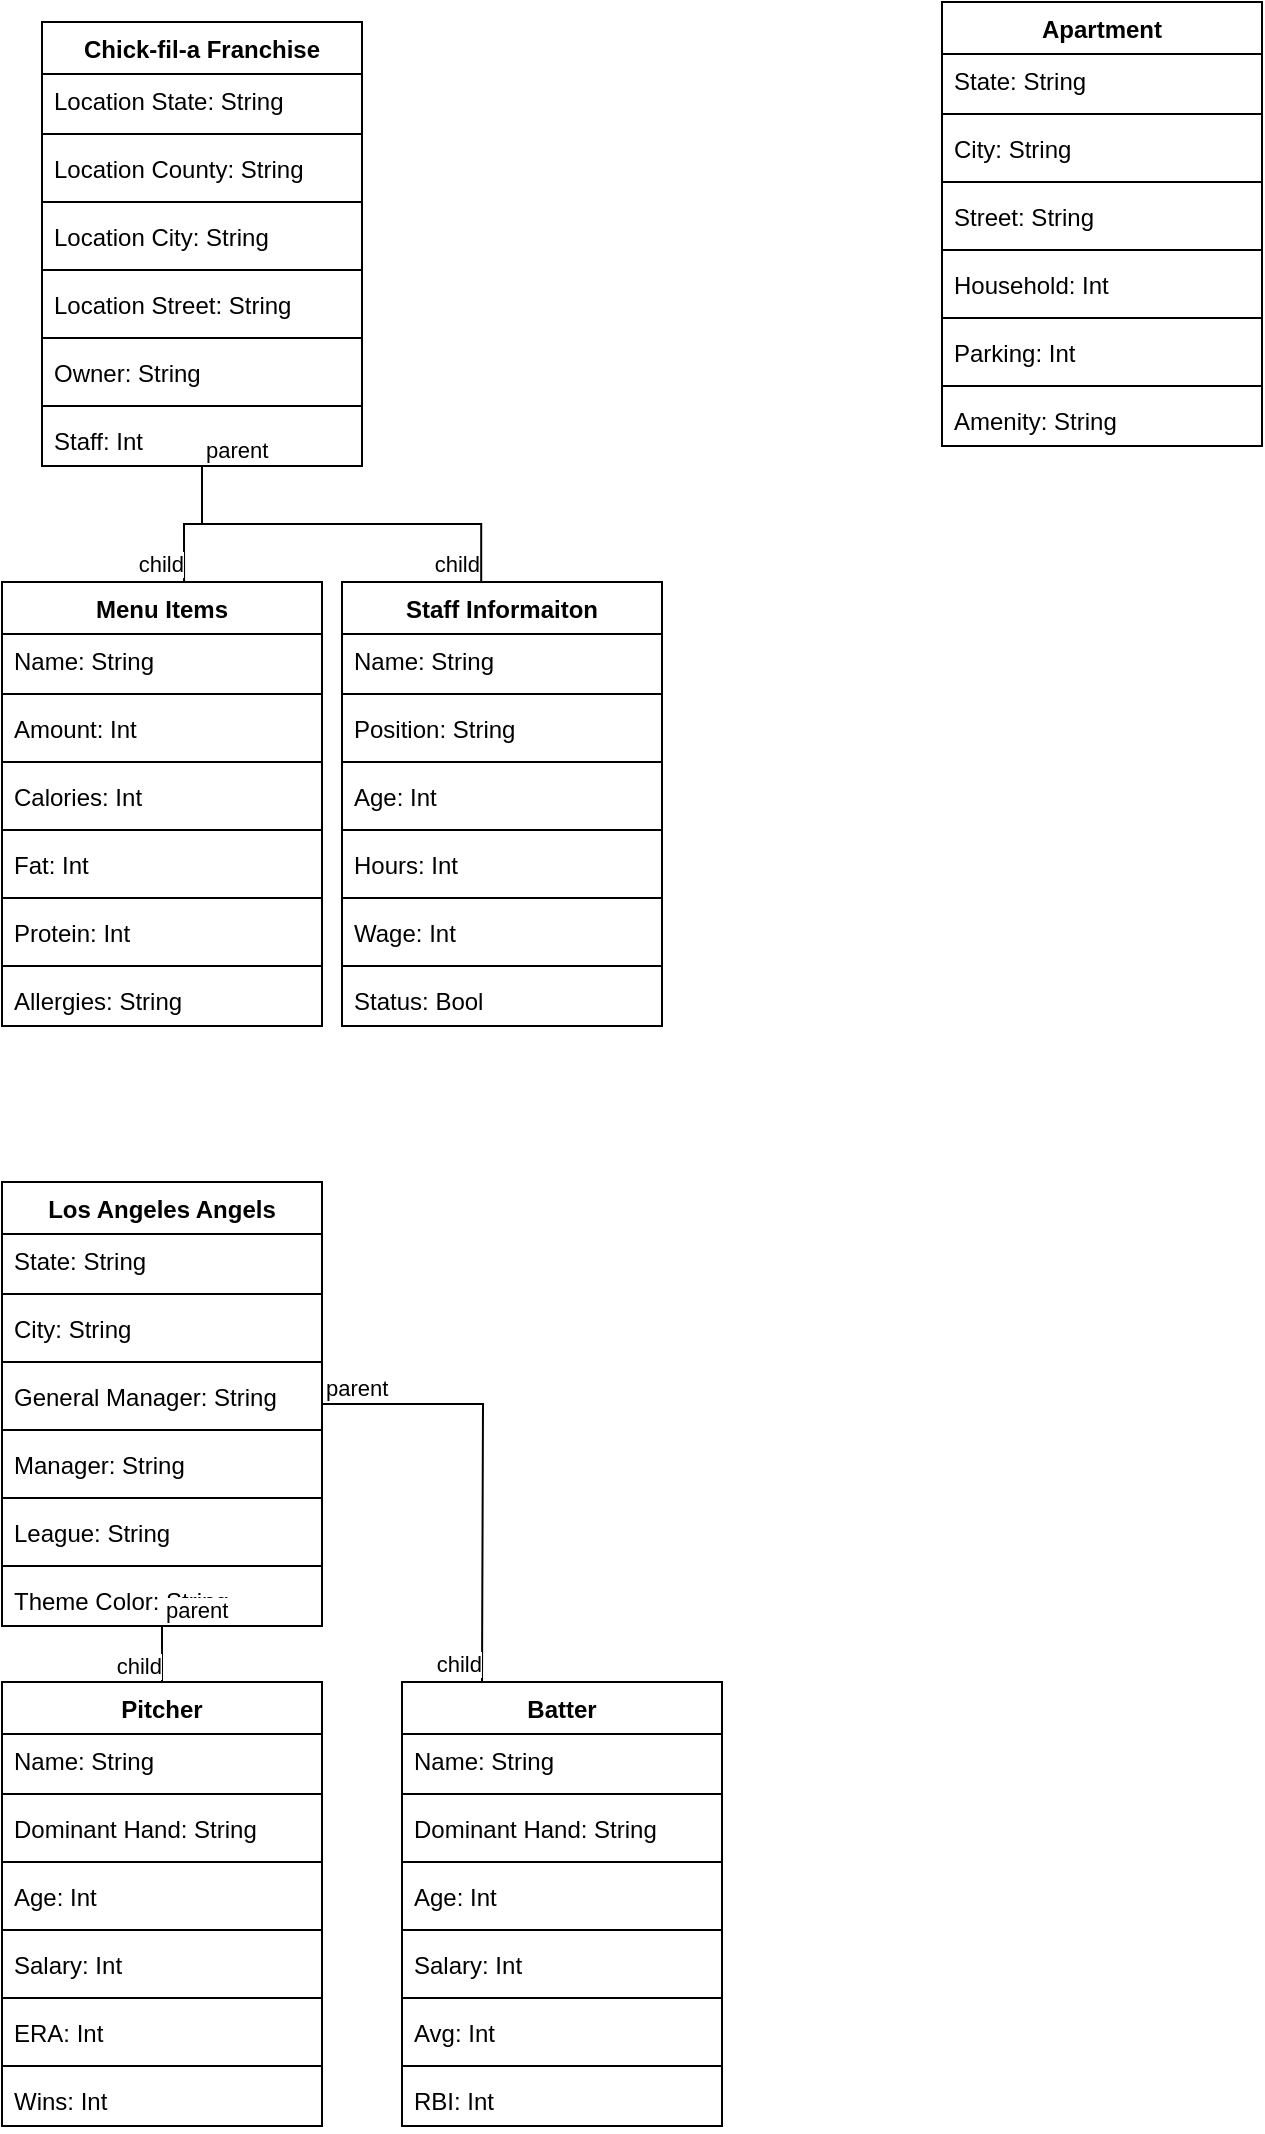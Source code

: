 <mxfile version="20.2.8" type="github">
  <diagram id="xMZvqUQl98MtYuGiwL1R" name="Page-1">
    <mxGraphModel dx="605" dy="507" grid="1" gridSize="10" guides="1" tooltips="1" connect="1" arrows="1" fold="1" page="1" pageScale="1" pageWidth="850" pageHeight="1100" math="0" shadow="0">
      <root>
        <mxCell id="0" />
        <mxCell id="1" parent="0" />
        <mxCell id="Zlc17w75IkvPci_HZcoX-1" value="Chick-fil-a Franchise" style="swimlane;fontStyle=1;align=center;verticalAlign=top;childLayout=stackLayout;horizontal=1;startSize=26;horizontalStack=0;resizeParent=1;resizeParentMax=0;resizeLast=0;collapsible=1;marginBottom=0;" vertex="1" parent="1">
          <mxGeometry x="40" y="30" width="160" height="222" as="geometry" />
        </mxCell>
        <mxCell id="Zlc17w75IkvPci_HZcoX-2" value="Location State: String" style="text;strokeColor=none;fillColor=none;align=left;verticalAlign=top;spacingLeft=4;spacingRight=4;overflow=hidden;rotatable=0;points=[[0,0.5],[1,0.5]];portConstraint=eastwest;" vertex="1" parent="Zlc17w75IkvPci_HZcoX-1">
          <mxGeometry y="26" width="160" height="26" as="geometry" />
        </mxCell>
        <mxCell id="Zlc17w75IkvPci_HZcoX-12" value="" style="line;strokeWidth=1;fillColor=none;align=left;verticalAlign=middle;spacingTop=-1;spacingLeft=3;spacingRight=3;rotatable=0;labelPosition=right;points=[];portConstraint=eastwest;strokeColor=inherit;" vertex="1" parent="Zlc17w75IkvPci_HZcoX-1">
          <mxGeometry y="52" width="160" height="8" as="geometry" />
        </mxCell>
        <mxCell id="Zlc17w75IkvPci_HZcoX-5" value="Location County: String" style="text;strokeColor=none;fillColor=none;align=left;verticalAlign=top;spacingLeft=4;spacingRight=4;overflow=hidden;rotatable=0;points=[[0,0.5],[1,0.5]];portConstraint=eastwest;" vertex="1" parent="Zlc17w75IkvPci_HZcoX-1">
          <mxGeometry y="60" width="160" height="26" as="geometry" />
        </mxCell>
        <mxCell id="Zlc17w75IkvPci_HZcoX-11" value="" style="line;strokeWidth=1;fillColor=none;align=left;verticalAlign=middle;spacingTop=-1;spacingLeft=3;spacingRight=3;rotatable=0;labelPosition=right;points=[];portConstraint=eastwest;strokeColor=inherit;" vertex="1" parent="Zlc17w75IkvPci_HZcoX-1">
          <mxGeometry y="86" width="160" height="8" as="geometry" />
        </mxCell>
        <mxCell id="Zlc17w75IkvPci_HZcoX-6" value="Location City: String" style="text;strokeColor=none;fillColor=none;align=left;verticalAlign=top;spacingLeft=4;spacingRight=4;overflow=hidden;rotatable=0;points=[[0,0.5],[1,0.5]];portConstraint=eastwest;" vertex="1" parent="Zlc17w75IkvPci_HZcoX-1">
          <mxGeometry y="94" width="160" height="26" as="geometry" />
        </mxCell>
        <mxCell id="Zlc17w75IkvPci_HZcoX-9" value="" style="line;strokeWidth=1;fillColor=none;align=left;verticalAlign=middle;spacingTop=-1;spacingLeft=3;spacingRight=3;rotatable=0;labelPosition=right;points=[];portConstraint=eastwest;strokeColor=inherit;" vertex="1" parent="Zlc17w75IkvPci_HZcoX-1">
          <mxGeometry y="120" width="160" height="8" as="geometry" />
        </mxCell>
        <mxCell id="Zlc17w75IkvPci_HZcoX-7" value="Location Street: String" style="text;strokeColor=none;fillColor=none;align=left;verticalAlign=top;spacingLeft=4;spacingRight=4;overflow=hidden;rotatable=0;points=[[0,0.5],[1,0.5]];portConstraint=eastwest;" vertex="1" parent="Zlc17w75IkvPci_HZcoX-1">
          <mxGeometry y="128" width="160" height="26" as="geometry" />
        </mxCell>
        <mxCell id="Zlc17w75IkvPci_HZcoX-3" value="" style="line;strokeWidth=1;fillColor=none;align=left;verticalAlign=middle;spacingTop=-1;spacingLeft=3;spacingRight=3;rotatable=0;labelPosition=right;points=[];portConstraint=eastwest;strokeColor=inherit;" vertex="1" parent="Zlc17w75IkvPci_HZcoX-1">
          <mxGeometry y="154" width="160" height="8" as="geometry" />
        </mxCell>
        <mxCell id="Zlc17w75IkvPci_HZcoX-8" value="Owner: String" style="text;strokeColor=none;fillColor=none;align=left;verticalAlign=top;spacingLeft=4;spacingRight=4;overflow=hidden;rotatable=0;points=[[0,0.5],[1,0.5]];portConstraint=eastwest;" vertex="1" parent="Zlc17w75IkvPci_HZcoX-1">
          <mxGeometry y="162" width="160" height="26" as="geometry" />
        </mxCell>
        <mxCell id="Zlc17w75IkvPci_HZcoX-18" value="" style="line;strokeWidth=1;fillColor=none;align=left;verticalAlign=middle;spacingTop=-1;spacingLeft=3;spacingRight=3;rotatable=0;labelPosition=right;points=[];portConstraint=eastwest;strokeColor=inherit;" vertex="1" parent="Zlc17w75IkvPci_HZcoX-1">
          <mxGeometry y="188" width="160" height="8" as="geometry" />
        </mxCell>
        <mxCell id="Zlc17w75IkvPci_HZcoX-17" value="Staff: Int" style="text;strokeColor=none;fillColor=none;align=left;verticalAlign=top;spacingLeft=4;spacingRight=4;overflow=hidden;rotatable=0;points=[[0,0.5],[1,0.5]];portConstraint=eastwest;" vertex="1" parent="Zlc17w75IkvPci_HZcoX-1">
          <mxGeometry y="196" width="160" height="26" as="geometry" />
        </mxCell>
        <mxCell id="Zlc17w75IkvPci_HZcoX-13" value="Menu Items" style="swimlane;fontStyle=1;align=center;verticalAlign=top;childLayout=stackLayout;horizontal=1;startSize=26;horizontalStack=0;resizeParent=1;resizeParentMax=0;resizeLast=0;collapsible=1;marginBottom=0;" vertex="1" parent="1">
          <mxGeometry x="20" y="310" width="160" height="222" as="geometry" />
        </mxCell>
        <mxCell id="Zlc17w75IkvPci_HZcoX-14" value="Name: String" style="text;strokeColor=none;fillColor=none;align=left;verticalAlign=top;spacingLeft=4;spacingRight=4;overflow=hidden;rotatable=0;points=[[0,0.5],[1,0.5]];portConstraint=eastwest;" vertex="1" parent="Zlc17w75IkvPci_HZcoX-13">
          <mxGeometry y="26" width="160" height="26" as="geometry" />
        </mxCell>
        <mxCell id="Zlc17w75IkvPci_HZcoX-15" value="" style="line;strokeWidth=1;fillColor=none;align=left;verticalAlign=middle;spacingTop=-1;spacingLeft=3;spacingRight=3;rotatable=0;labelPosition=right;points=[];portConstraint=eastwest;strokeColor=inherit;" vertex="1" parent="Zlc17w75IkvPci_HZcoX-13">
          <mxGeometry y="52" width="160" height="8" as="geometry" />
        </mxCell>
        <mxCell id="Zlc17w75IkvPci_HZcoX-16" value="Amount: Int" style="text;strokeColor=none;fillColor=none;align=left;verticalAlign=top;spacingLeft=4;spacingRight=4;overflow=hidden;rotatable=0;points=[[0,0.5],[1,0.5]];portConstraint=eastwest;" vertex="1" parent="Zlc17w75IkvPci_HZcoX-13">
          <mxGeometry y="60" width="160" height="26" as="geometry" />
        </mxCell>
        <mxCell id="Zlc17w75IkvPci_HZcoX-27" value="" style="line;strokeWidth=1;fillColor=none;align=left;verticalAlign=middle;spacingTop=-1;spacingLeft=3;spacingRight=3;rotatable=0;labelPosition=right;points=[];portConstraint=eastwest;strokeColor=inherit;" vertex="1" parent="Zlc17w75IkvPci_HZcoX-13">
          <mxGeometry y="86" width="160" height="8" as="geometry" />
        </mxCell>
        <mxCell id="Zlc17w75IkvPci_HZcoX-24" value="Calories: Int" style="text;strokeColor=none;fillColor=none;align=left;verticalAlign=top;spacingLeft=4;spacingRight=4;overflow=hidden;rotatable=0;points=[[0,0.5],[1,0.5]];portConstraint=eastwest;" vertex="1" parent="Zlc17w75IkvPci_HZcoX-13">
          <mxGeometry y="94" width="160" height="26" as="geometry" />
        </mxCell>
        <mxCell id="Zlc17w75IkvPci_HZcoX-28" value="" style="line;strokeWidth=1;fillColor=none;align=left;verticalAlign=middle;spacingTop=-1;spacingLeft=3;spacingRight=3;rotatable=0;labelPosition=right;points=[];portConstraint=eastwest;strokeColor=inherit;" vertex="1" parent="Zlc17w75IkvPci_HZcoX-13">
          <mxGeometry y="120" width="160" height="8" as="geometry" />
        </mxCell>
        <mxCell id="Zlc17w75IkvPci_HZcoX-30" value="Fat: Int" style="text;strokeColor=none;fillColor=none;align=left;verticalAlign=top;spacingLeft=4;spacingRight=4;overflow=hidden;rotatable=0;points=[[0,0.5],[1,0.5]];portConstraint=eastwest;" vertex="1" parent="Zlc17w75IkvPci_HZcoX-13">
          <mxGeometry y="128" width="160" height="26" as="geometry" />
        </mxCell>
        <mxCell id="Zlc17w75IkvPci_HZcoX-32" value="" style="line;strokeWidth=1;fillColor=none;align=left;verticalAlign=middle;spacingTop=-1;spacingLeft=3;spacingRight=3;rotatable=0;labelPosition=right;points=[];portConstraint=eastwest;strokeColor=inherit;" vertex="1" parent="Zlc17w75IkvPci_HZcoX-13">
          <mxGeometry y="154" width="160" height="8" as="geometry" />
        </mxCell>
        <mxCell id="Zlc17w75IkvPci_HZcoX-29" value="Protein: Int" style="text;strokeColor=none;fillColor=none;align=left;verticalAlign=top;spacingLeft=4;spacingRight=4;overflow=hidden;rotatable=0;points=[[0,0.5],[1,0.5]];portConstraint=eastwest;" vertex="1" parent="Zlc17w75IkvPci_HZcoX-13">
          <mxGeometry y="162" width="160" height="26" as="geometry" />
        </mxCell>
        <mxCell id="Zlc17w75IkvPci_HZcoX-34" value="" style="line;strokeWidth=1;fillColor=none;align=left;verticalAlign=middle;spacingTop=-1;spacingLeft=3;spacingRight=3;rotatable=0;labelPosition=right;points=[];portConstraint=eastwest;strokeColor=inherit;" vertex="1" parent="Zlc17w75IkvPci_HZcoX-13">
          <mxGeometry y="188" width="160" height="8" as="geometry" />
        </mxCell>
        <mxCell id="Zlc17w75IkvPci_HZcoX-25" value="Allergies: String" style="text;strokeColor=none;fillColor=none;align=left;verticalAlign=top;spacingLeft=4;spacingRight=4;overflow=hidden;rotatable=0;points=[[0,0.5],[1,0.5]];portConstraint=eastwest;" vertex="1" parent="Zlc17w75IkvPci_HZcoX-13">
          <mxGeometry y="196" width="160" height="26" as="geometry" />
        </mxCell>
        <mxCell id="Zlc17w75IkvPci_HZcoX-37" value="" style="endArrow=none;html=1;edgeStyle=orthogonalEdgeStyle;rounded=0;entryX=0.569;entryY=0;entryDx=0;entryDy=0;entryPerimeter=0;" edge="1" parent="1" source="Zlc17w75IkvPci_HZcoX-1" target="Zlc17w75IkvPci_HZcoX-13">
          <mxGeometry relative="1" as="geometry">
            <mxPoint x="310" y="370" as="sourcePoint" />
            <mxPoint x="460" y="320" as="targetPoint" />
          </mxGeometry>
        </mxCell>
        <mxCell id="Zlc17w75IkvPci_HZcoX-38" value="parent" style="edgeLabel;resizable=0;html=1;align=left;verticalAlign=bottom;" connectable="0" vertex="1" parent="Zlc17w75IkvPci_HZcoX-37">
          <mxGeometry x="-1" relative="1" as="geometry" />
        </mxCell>
        <mxCell id="Zlc17w75IkvPci_HZcoX-39" value="child" style="edgeLabel;resizable=0;html=1;align=right;verticalAlign=bottom;" connectable="0" vertex="1" parent="Zlc17w75IkvPci_HZcoX-37">
          <mxGeometry x="1" relative="1" as="geometry" />
        </mxCell>
        <mxCell id="Zlc17w75IkvPci_HZcoX-40" value="Staff Informaiton" style="swimlane;fontStyle=1;align=center;verticalAlign=top;childLayout=stackLayout;horizontal=1;startSize=26;horizontalStack=0;resizeParent=1;resizeParentMax=0;resizeLast=0;collapsible=1;marginBottom=0;" vertex="1" parent="1">
          <mxGeometry x="190" y="310" width="160" height="222" as="geometry" />
        </mxCell>
        <mxCell id="Zlc17w75IkvPci_HZcoX-41" value="Name: String" style="text;strokeColor=none;fillColor=none;align=left;verticalAlign=top;spacingLeft=4;spacingRight=4;overflow=hidden;rotatable=0;points=[[0,0.5],[1,0.5]];portConstraint=eastwest;" vertex="1" parent="Zlc17w75IkvPci_HZcoX-40">
          <mxGeometry y="26" width="160" height="26" as="geometry" />
        </mxCell>
        <mxCell id="Zlc17w75IkvPci_HZcoX-49" value="" style="line;strokeWidth=1;fillColor=none;align=left;verticalAlign=middle;spacingTop=-1;spacingLeft=3;spacingRight=3;rotatable=0;labelPosition=right;points=[];portConstraint=eastwest;strokeColor=inherit;" vertex="1" parent="Zlc17w75IkvPci_HZcoX-40">
          <mxGeometry y="52" width="160" height="8" as="geometry" />
        </mxCell>
        <mxCell id="Zlc17w75IkvPci_HZcoX-48" value="Position: String" style="text;strokeColor=none;fillColor=none;align=left;verticalAlign=top;spacingLeft=4;spacingRight=4;overflow=hidden;rotatable=0;points=[[0,0.5],[1,0.5]];portConstraint=eastwest;" vertex="1" parent="Zlc17w75IkvPci_HZcoX-40">
          <mxGeometry y="60" width="160" height="26" as="geometry" />
        </mxCell>
        <mxCell id="Zlc17w75IkvPci_HZcoX-50" value="" style="line;strokeWidth=1;fillColor=none;align=left;verticalAlign=middle;spacingTop=-1;spacingLeft=3;spacingRight=3;rotatable=0;labelPosition=right;points=[];portConstraint=eastwest;strokeColor=inherit;" vertex="1" parent="Zlc17w75IkvPci_HZcoX-40">
          <mxGeometry y="86" width="160" height="8" as="geometry" />
        </mxCell>
        <mxCell id="Zlc17w75IkvPci_HZcoX-47" value="Age: Int" style="text;strokeColor=none;fillColor=none;align=left;verticalAlign=top;spacingLeft=4;spacingRight=4;overflow=hidden;rotatable=0;points=[[0,0.5],[1,0.5]];portConstraint=eastwest;" vertex="1" parent="Zlc17w75IkvPci_HZcoX-40">
          <mxGeometry y="94" width="160" height="26" as="geometry" />
        </mxCell>
        <mxCell id="Zlc17w75IkvPci_HZcoX-51" value="" style="line;strokeWidth=1;fillColor=none;align=left;verticalAlign=middle;spacingTop=-1;spacingLeft=3;spacingRight=3;rotatable=0;labelPosition=right;points=[];portConstraint=eastwest;strokeColor=inherit;" vertex="1" parent="Zlc17w75IkvPci_HZcoX-40">
          <mxGeometry y="120" width="160" height="8" as="geometry" />
        </mxCell>
        <mxCell id="Zlc17w75IkvPci_HZcoX-46" value="Hours: Int" style="text;strokeColor=none;fillColor=none;align=left;verticalAlign=top;spacingLeft=4;spacingRight=4;overflow=hidden;rotatable=0;points=[[0,0.5],[1,0.5]];portConstraint=eastwest;" vertex="1" parent="Zlc17w75IkvPci_HZcoX-40">
          <mxGeometry y="128" width="160" height="26" as="geometry" />
        </mxCell>
        <mxCell id="Zlc17w75IkvPci_HZcoX-52" value="" style="line;strokeWidth=1;fillColor=none;align=left;verticalAlign=middle;spacingTop=-1;spacingLeft=3;spacingRight=3;rotatable=0;labelPosition=right;points=[];portConstraint=eastwest;strokeColor=inherit;" vertex="1" parent="Zlc17w75IkvPci_HZcoX-40">
          <mxGeometry y="154" width="160" height="8" as="geometry" />
        </mxCell>
        <mxCell id="Zlc17w75IkvPci_HZcoX-45" value="Wage: Int" style="text;strokeColor=none;fillColor=none;align=left;verticalAlign=top;spacingLeft=4;spacingRight=4;overflow=hidden;rotatable=0;points=[[0,0.5],[1,0.5]];portConstraint=eastwest;" vertex="1" parent="Zlc17w75IkvPci_HZcoX-40">
          <mxGeometry y="162" width="160" height="26" as="geometry" />
        </mxCell>
        <mxCell id="Zlc17w75IkvPci_HZcoX-42" value="" style="line;strokeWidth=1;fillColor=none;align=left;verticalAlign=middle;spacingTop=-1;spacingLeft=3;spacingRight=3;rotatable=0;labelPosition=right;points=[];portConstraint=eastwest;strokeColor=inherit;" vertex="1" parent="Zlc17w75IkvPci_HZcoX-40">
          <mxGeometry y="188" width="160" height="8" as="geometry" />
        </mxCell>
        <mxCell id="Zlc17w75IkvPci_HZcoX-43" value="Status: Bool" style="text;strokeColor=none;fillColor=none;align=left;verticalAlign=top;spacingLeft=4;spacingRight=4;overflow=hidden;rotatable=0;points=[[0,0.5],[1,0.5]];portConstraint=eastwest;" vertex="1" parent="Zlc17w75IkvPci_HZcoX-40">
          <mxGeometry y="196" width="160" height="26" as="geometry" />
        </mxCell>
        <mxCell id="Zlc17w75IkvPci_HZcoX-54" value="" style="endArrow=none;html=1;edgeStyle=orthogonalEdgeStyle;rounded=0;entryX=0.435;entryY=0;entryDx=0;entryDy=0;entryPerimeter=0;" edge="1" parent="1" source="Zlc17w75IkvPci_HZcoX-1" target="Zlc17w75IkvPci_HZcoX-40">
          <mxGeometry relative="1" as="geometry">
            <mxPoint x="490" y="390" as="sourcePoint" />
            <mxPoint x="380" y="370" as="targetPoint" />
          </mxGeometry>
        </mxCell>
        <mxCell id="Zlc17w75IkvPci_HZcoX-55" value="parent" style="edgeLabel;resizable=0;html=1;align=left;verticalAlign=bottom;" connectable="0" vertex="1" parent="Zlc17w75IkvPci_HZcoX-54">
          <mxGeometry x="-1" relative="1" as="geometry" />
        </mxCell>
        <mxCell id="Zlc17w75IkvPci_HZcoX-56" value="child" style="edgeLabel;resizable=0;html=1;align=right;verticalAlign=bottom;" connectable="0" vertex="1" parent="Zlc17w75IkvPci_HZcoX-54">
          <mxGeometry x="1" relative="1" as="geometry" />
        </mxCell>
        <mxCell id="Zlc17w75IkvPci_HZcoX-59" value="Los Angeles Angels" style="swimlane;fontStyle=1;align=center;verticalAlign=top;childLayout=stackLayout;horizontal=1;startSize=26;horizontalStack=0;resizeParent=1;resizeParentMax=0;resizeLast=0;collapsible=1;marginBottom=0;" vertex="1" parent="1">
          <mxGeometry x="20" y="610" width="160" height="222" as="geometry" />
        </mxCell>
        <mxCell id="Zlc17w75IkvPci_HZcoX-60" value="State: String" style="text;strokeColor=none;fillColor=none;align=left;verticalAlign=top;spacingLeft=4;spacingRight=4;overflow=hidden;rotatable=0;points=[[0,0.5],[1,0.5]];portConstraint=eastwest;" vertex="1" parent="Zlc17w75IkvPci_HZcoX-59">
          <mxGeometry y="26" width="160" height="26" as="geometry" />
        </mxCell>
        <mxCell id="Zlc17w75IkvPci_HZcoX-61" value="" style="line;strokeWidth=1;fillColor=none;align=left;verticalAlign=middle;spacingTop=-1;spacingLeft=3;spacingRight=3;rotatable=0;labelPosition=right;points=[];portConstraint=eastwest;strokeColor=inherit;" vertex="1" parent="Zlc17w75IkvPci_HZcoX-59">
          <mxGeometry y="52" width="160" height="8" as="geometry" />
        </mxCell>
        <mxCell id="Zlc17w75IkvPci_HZcoX-63" value="City: String" style="text;strokeColor=none;fillColor=none;align=left;verticalAlign=top;spacingLeft=4;spacingRight=4;overflow=hidden;rotatable=0;points=[[0,0.5],[1,0.5]];portConstraint=eastwest;" vertex="1" parent="Zlc17w75IkvPci_HZcoX-59">
          <mxGeometry y="60" width="160" height="26" as="geometry" />
        </mxCell>
        <mxCell id="Zlc17w75IkvPci_HZcoX-67" value="" style="line;strokeWidth=1;fillColor=none;align=left;verticalAlign=middle;spacingTop=-1;spacingLeft=3;spacingRight=3;rotatable=0;labelPosition=right;points=[];portConstraint=eastwest;strokeColor=inherit;" vertex="1" parent="Zlc17w75IkvPci_HZcoX-59">
          <mxGeometry y="86" width="160" height="8" as="geometry" />
        </mxCell>
        <mxCell id="Zlc17w75IkvPci_HZcoX-69" value="General Manager: String" style="text;strokeColor=none;fillColor=none;align=left;verticalAlign=top;spacingLeft=4;spacingRight=4;overflow=hidden;rotatable=0;points=[[0,0.5],[1,0.5]];portConstraint=eastwest;" vertex="1" parent="Zlc17w75IkvPci_HZcoX-59">
          <mxGeometry y="94" width="160" height="26" as="geometry" />
        </mxCell>
        <mxCell id="Zlc17w75IkvPci_HZcoX-68" value="" style="line;strokeWidth=1;fillColor=none;align=left;verticalAlign=middle;spacingTop=-1;spacingLeft=3;spacingRight=3;rotatable=0;labelPosition=right;points=[];portConstraint=eastwest;strokeColor=inherit;" vertex="1" parent="Zlc17w75IkvPci_HZcoX-59">
          <mxGeometry y="120" width="160" height="8" as="geometry" />
        </mxCell>
        <mxCell id="Zlc17w75IkvPci_HZcoX-66" value="Manager: String" style="text;strokeColor=none;fillColor=none;align=left;verticalAlign=top;spacingLeft=4;spacingRight=4;overflow=hidden;rotatable=0;points=[[0,0.5],[1,0.5]];portConstraint=eastwest;" vertex="1" parent="Zlc17w75IkvPci_HZcoX-59">
          <mxGeometry y="128" width="160" height="26" as="geometry" />
        </mxCell>
        <mxCell id="Zlc17w75IkvPci_HZcoX-70" value="" style="line;strokeWidth=1;fillColor=none;align=left;verticalAlign=middle;spacingTop=-1;spacingLeft=3;spacingRight=3;rotatable=0;labelPosition=right;points=[];portConstraint=eastwest;strokeColor=inherit;" vertex="1" parent="Zlc17w75IkvPci_HZcoX-59">
          <mxGeometry y="154" width="160" height="8" as="geometry" />
        </mxCell>
        <mxCell id="Zlc17w75IkvPci_HZcoX-65" value="League: String" style="text;strokeColor=none;fillColor=none;align=left;verticalAlign=top;spacingLeft=4;spacingRight=4;overflow=hidden;rotatable=0;points=[[0,0.5],[1,0.5]];portConstraint=eastwest;" vertex="1" parent="Zlc17w75IkvPci_HZcoX-59">
          <mxGeometry y="162" width="160" height="26" as="geometry" />
        </mxCell>
        <mxCell id="Zlc17w75IkvPci_HZcoX-71" value="" style="line;strokeWidth=1;fillColor=none;align=left;verticalAlign=middle;spacingTop=-1;spacingLeft=3;spacingRight=3;rotatable=0;labelPosition=right;points=[];portConstraint=eastwest;strokeColor=inherit;" vertex="1" parent="Zlc17w75IkvPci_HZcoX-59">
          <mxGeometry y="188" width="160" height="8" as="geometry" />
        </mxCell>
        <mxCell id="Zlc17w75IkvPci_HZcoX-64" value="Theme Color: String" style="text;strokeColor=none;fillColor=none;align=left;verticalAlign=top;spacingLeft=4;spacingRight=4;overflow=hidden;rotatable=0;points=[[0,0.5],[1,0.5]];portConstraint=eastwest;" vertex="1" parent="Zlc17w75IkvPci_HZcoX-59">
          <mxGeometry y="196" width="160" height="26" as="geometry" />
        </mxCell>
        <mxCell id="Zlc17w75IkvPci_HZcoX-76" value="Pitcher" style="swimlane;fontStyle=1;align=center;verticalAlign=top;childLayout=stackLayout;horizontal=1;startSize=26;horizontalStack=0;resizeParent=1;resizeParentMax=0;resizeLast=0;collapsible=1;marginBottom=0;" vertex="1" parent="1">
          <mxGeometry x="20" y="860" width="160" height="222" as="geometry" />
        </mxCell>
        <mxCell id="Zlc17w75IkvPci_HZcoX-108" value="" style="endArrow=none;html=1;edgeStyle=orthogonalEdgeStyle;rounded=0;" edge="1" parent="Zlc17w75IkvPci_HZcoX-76" source="Zlc17w75IkvPci_HZcoX-59">
          <mxGeometry relative="1" as="geometry">
            <mxPoint x="80" as="sourcePoint" />
            <mxPoint x="240" as="targetPoint" />
          </mxGeometry>
        </mxCell>
        <mxCell id="Zlc17w75IkvPci_HZcoX-109" value="parent" style="edgeLabel;resizable=0;html=1;align=left;verticalAlign=bottom;" connectable="0" vertex="1" parent="Zlc17w75IkvPci_HZcoX-108">
          <mxGeometry x="-1" relative="1" as="geometry" />
        </mxCell>
        <mxCell id="Zlc17w75IkvPci_HZcoX-110" value="child" style="edgeLabel;resizable=0;html=1;align=right;verticalAlign=bottom;" connectable="0" vertex="1" parent="Zlc17w75IkvPci_HZcoX-108">
          <mxGeometry x="1" relative="1" as="geometry" />
        </mxCell>
        <mxCell id="Zlc17w75IkvPci_HZcoX-77" value="Name: String" style="text;strokeColor=none;fillColor=none;align=left;verticalAlign=top;spacingLeft=4;spacingRight=4;overflow=hidden;rotatable=0;points=[[0,0.5],[1,0.5]];portConstraint=eastwest;" vertex="1" parent="Zlc17w75IkvPci_HZcoX-76">
          <mxGeometry y="26" width="160" height="26" as="geometry" />
        </mxCell>
        <mxCell id="Zlc17w75IkvPci_HZcoX-85" value="" style="line;strokeWidth=1;fillColor=none;align=left;verticalAlign=middle;spacingTop=-1;spacingLeft=3;spacingRight=3;rotatable=0;labelPosition=right;points=[];portConstraint=eastwest;strokeColor=inherit;" vertex="1" parent="Zlc17w75IkvPci_HZcoX-76">
          <mxGeometry y="52" width="160" height="8" as="geometry" />
        </mxCell>
        <mxCell id="Zlc17w75IkvPci_HZcoX-79" value="Dominant Hand: String" style="text;strokeColor=none;fillColor=none;align=left;verticalAlign=top;spacingLeft=4;spacingRight=4;overflow=hidden;rotatable=0;points=[[0,0.5],[1,0.5]];portConstraint=eastwest;" vertex="1" parent="Zlc17w75IkvPci_HZcoX-76">
          <mxGeometry y="60" width="160" height="26" as="geometry" />
        </mxCell>
        <mxCell id="Zlc17w75IkvPci_HZcoX-86" value="" style="line;strokeWidth=1;fillColor=none;align=left;verticalAlign=middle;spacingTop=-1;spacingLeft=3;spacingRight=3;rotatable=0;labelPosition=right;points=[];portConstraint=eastwest;strokeColor=inherit;" vertex="1" parent="Zlc17w75IkvPci_HZcoX-76">
          <mxGeometry y="86" width="160" height="8" as="geometry" />
        </mxCell>
        <mxCell id="Zlc17w75IkvPci_HZcoX-84" value="Age: Int" style="text;strokeColor=none;fillColor=none;align=left;verticalAlign=top;spacingLeft=4;spacingRight=4;overflow=hidden;rotatable=0;points=[[0,0.5],[1,0.5]];portConstraint=eastwest;" vertex="1" parent="Zlc17w75IkvPci_HZcoX-76">
          <mxGeometry y="94" width="160" height="26" as="geometry" />
        </mxCell>
        <mxCell id="Zlc17w75IkvPci_HZcoX-87" value="" style="line;strokeWidth=1;fillColor=none;align=left;verticalAlign=middle;spacingTop=-1;spacingLeft=3;spacingRight=3;rotatable=0;labelPosition=right;points=[];portConstraint=eastwest;strokeColor=inherit;" vertex="1" parent="Zlc17w75IkvPci_HZcoX-76">
          <mxGeometry y="120" width="160" height="8" as="geometry" />
        </mxCell>
        <mxCell id="Zlc17w75IkvPci_HZcoX-83" value="Salary: Int" style="text;strokeColor=none;fillColor=none;align=left;verticalAlign=top;spacingLeft=4;spacingRight=4;overflow=hidden;rotatable=0;points=[[0,0.5],[1,0.5]];portConstraint=eastwest;" vertex="1" parent="Zlc17w75IkvPci_HZcoX-76">
          <mxGeometry y="128" width="160" height="26" as="geometry" />
        </mxCell>
        <mxCell id="Zlc17w75IkvPci_HZcoX-88" value="" style="line;strokeWidth=1;fillColor=none;align=left;verticalAlign=middle;spacingTop=-1;spacingLeft=3;spacingRight=3;rotatable=0;labelPosition=right;points=[];portConstraint=eastwest;strokeColor=inherit;" vertex="1" parent="Zlc17w75IkvPci_HZcoX-76">
          <mxGeometry y="154" width="160" height="8" as="geometry" />
        </mxCell>
        <mxCell id="Zlc17w75IkvPci_HZcoX-82" value="ERA: Int" style="text;strokeColor=none;fillColor=none;align=left;verticalAlign=top;spacingLeft=4;spacingRight=4;overflow=hidden;rotatable=0;points=[[0,0.5],[1,0.5]];portConstraint=eastwest;" vertex="1" parent="Zlc17w75IkvPci_HZcoX-76">
          <mxGeometry y="162" width="160" height="26" as="geometry" />
        </mxCell>
        <mxCell id="Zlc17w75IkvPci_HZcoX-89" value="" style="line;strokeWidth=1;fillColor=none;align=left;verticalAlign=middle;spacingTop=-1;spacingLeft=3;spacingRight=3;rotatable=0;labelPosition=right;points=[];portConstraint=eastwest;strokeColor=inherit;" vertex="1" parent="Zlc17w75IkvPci_HZcoX-76">
          <mxGeometry y="188" width="160" height="8" as="geometry" />
        </mxCell>
        <mxCell id="Zlc17w75IkvPci_HZcoX-80" value="Wins: Int" style="text;strokeColor=none;fillColor=none;align=left;verticalAlign=top;spacingLeft=4;spacingRight=4;overflow=hidden;rotatable=0;points=[[0,0.5],[1,0.5]];portConstraint=eastwest;" vertex="1" parent="Zlc17w75IkvPci_HZcoX-76">
          <mxGeometry y="196" width="160" height="26" as="geometry" />
        </mxCell>
        <mxCell id="Zlc17w75IkvPci_HZcoX-90" value="Batter" style="swimlane;fontStyle=1;align=center;verticalAlign=top;childLayout=stackLayout;horizontal=1;startSize=26;horizontalStack=0;resizeParent=1;resizeParentMax=0;resizeLast=0;collapsible=1;marginBottom=0;" vertex="1" parent="1">
          <mxGeometry x="220" y="860" width="160" height="222" as="geometry" />
        </mxCell>
        <mxCell id="Zlc17w75IkvPci_HZcoX-91" value="Name: String" style="text;strokeColor=none;fillColor=none;align=left;verticalAlign=top;spacingLeft=4;spacingRight=4;overflow=hidden;rotatable=0;points=[[0,0.5],[1,0.5]];portConstraint=eastwest;" vertex="1" parent="Zlc17w75IkvPci_HZcoX-90">
          <mxGeometry y="26" width="160" height="26" as="geometry" />
        </mxCell>
        <mxCell id="Zlc17w75IkvPci_HZcoX-92" value="" style="line;strokeWidth=1;fillColor=none;align=left;verticalAlign=middle;spacingTop=-1;spacingLeft=3;spacingRight=3;rotatable=0;labelPosition=right;points=[];portConstraint=eastwest;strokeColor=inherit;" vertex="1" parent="Zlc17w75IkvPci_HZcoX-90">
          <mxGeometry y="52" width="160" height="8" as="geometry" />
        </mxCell>
        <mxCell id="Zlc17w75IkvPci_HZcoX-95" value="Dominant Hand: String" style="text;strokeColor=none;fillColor=none;align=left;verticalAlign=top;spacingLeft=4;spacingRight=4;overflow=hidden;rotatable=0;points=[[0,0.5],[1,0.5]];portConstraint=eastwest;" vertex="1" parent="Zlc17w75IkvPci_HZcoX-90">
          <mxGeometry y="60" width="160" height="26" as="geometry" />
        </mxCell>
        <mxCell id="Zlc17w75IkvPci_HZcoX-103" value="" style="line;strokeWidth=1;fillColor=none;align=left;verticalAlign=middle;spacingTop=-1;spacingLeft=3;spacingRight=3;rotatable=0;labelPosition=right;points=[];portConstraint=eastwest;strokeColor=inherit;" vertex="1" parent="Zlc17w75IkvPci_HZcoX-90">
          <mxGeometry y="86" width="160" height="8" as="geometry" />
        </mxCell>
        <mxCell id="Zlc17w75IkvPci_HZcoX-102" value="Age: Int" style="text;strokeColor=none;fillColor=none;align=left;verticalAlign=top;spacingLeft=4;spacingRight=4;overflow=hidden;rotatable=0;points=[[0,0.5],[1,0.5]];portConstraint=eastwest;" vertex="1" parent="Zlc17w75IkvPci_HZcoX-90">
          <mxGeometry y="94" width="160" height="26" as="geometry" />
        </mxCell>
        <mxCell id="Zlc17w75IkvPci_HZcoX-104" value="" style="line;strokeWidth=1;fillColor=none;align=left;verticalAlign=middle;spacingTop=-1;spacingLeft=3;spacingRight=3;rotatable=0;labelPosition=right;points=[];portConstraint=eastwest;strokeColor=inherit;" vertex="1" parent="Zlc17w75IkvPci_HZcoX-90">
          <mxGeometry y="120" width="160" height="8" as="geometry" />
        </mxCell>
        <mxCell id="Zlc17w75IkvPci_HZcoX-101" value="Salary: Int" style="text;strokeColor=none;fillColor=none;align=left;verticalAlign=top;spacingLeft=4;spacingRight=4;overflow=hidden;rotatable=0;points=[[0,0.5],[1,0.5]];portConstraint=eastwest;" vertex="1" parent="Zlc17w75IkvPci_HZcoX-90">
          <mxGeometry y="128" width="160" height="26" as="geometry" />
        </mxCell>
        <mxCell id="Zlc17w75IkvPci_HZcoX-105" value="" style="line;strokeWidth=1;fillColor=none;align=left;verticalAlign=middle;spacingTop=-1;spacingLeft=3;spacingRight=3;rotatable=0;labelPosition=right;points=[];portConstraint=eastwest;strokeColor=inherit;" vertex="1" parent="Zlc17w75IkvPci_HZcoX-90">
          <mxGeometry y="154" width="160" height="8" as="geometry" />
        </mxCell>
        <mxCell id="Zlc17w75IkvPci_HZcoX-100" value="Avg: Int" style="text;strokeColor=none;fillColor=none;align=left;verticalAlign=top;spacingLeft=4;spacingRight=4;overflow=hidden;rotatable=0;points=[[0,0.5],[1,0.5]];portConstraint=eastwest;" vertex="1" parent="Zlc17w75IkvPci_HZcoX-90">
          <mxGeometry y="162" width="160" height="26" as="geometry" />
        </mxCell>
        <mxCell id="Zlc17w75IkvPci_HZcoX-106" value="" style="line;strokeWidth=1;fillColor=none;align=left;verticalAlign=middle;spacingTop=-1;spacingLeft=3;spacingRight=3;rotatable=0;labelPosition=right;points=[];portConstraint=eastwest;strokeColor=inherit;" vertex="1" parent="Zlc17w75IkvPci_HZcoX-90">
          <mxGeometry y="188" width="160" height="8" as="geometry" />
        </mxCell>
        <mxCell id="Zlc17w75IkvPci_HZcoX-94" value="RBI: Int" style="text;strokeColor=none;fillColor=none;align=left;verticalAlign=top;spacingLeft=4;spacingRight=4;overflow=hidden;rotatable=0;points=[[0,0.5],[1,0.5]];portConstraint=eastwest;" vertex="1" parent="Zlc17w75IkvPci_HZcoX-90">
          <mxGeometry y="196" width="160" height="26" as="geometry" />
        </mxCell>
        <mxCell id="Zlc17w75IkvPci_HZcoX-111" value="" style="endArrow=none;html=1;edgeStyle=orthogonalEdgeStyle;rounded=0;entryX=0.5;entryY=0;entryDx=0;entryDy=0;" edge="1" parent="1" source="Zlc17w75IkvPci_HZcoX-59" target="Zlc17w75IkvPci_HZcoX-76">
          <mxGeometry relative="1" as="geometry">
            <mxPoint x="170" y="620" as="sourcePoint" />
            <mxPoint x="320" y="620" as="targetPoint" />
          </mxGeometry>
        </mxCell>
        <mxCell id="Zlc17w75IkvPci_HZcoX-112" value="parent" style="edgeLabel;resizable=0;html=1;align=left;verticalAlign=bottom;" connectable="0" vertex="1" parent="Zlc17w75IkvPci_HZcoX-111">
          <mxGeometry x="-1" relative="1" as="geometry" />
        </mxCell>
        <mxCell id="Zlc17w75IkvPci_HZcoX-113" value="child" style="edgeLabel;resizable=0;html=1;align=right;verticalAlign=bottom;" connectable="0" vertex="1" parent="Zlc17w75IkvPci_HZcoX-111">
          <mxGeometry x="1" relative="1" as="geometry" />
        </mxCell>
        <mxCell id="Zlc17w75IkvPci_HZcoX-114" value="Apartment" style="swimlane;fontStyle=1;align=center;verticalAlign=top;childLayout=stackLayout;horizontal=1;startSize=26;horizontalStack=0;resizeParent=1;resizeParentMax=0;resizeLast=0;collapsible=1;marginBottom=0;" vertex="1" parent="1">
          <mxGeometry x="490" y="20" width="160" height="222" as="geometry" />
        </mxCell>
        <mxCell id="Zlc17w75IkvPci_HZcoX-115" value="State: String" style="text;strokeColor=none;fillColor=none;align=left;verticalAlign=top;spacingLeft=4;spacingRight=4;overflow=hidden;rotatable=0;points=[[0,0.5],[1,0.5]];portConstraint=eastwest;" vertex="1" parent="Zlc17w75IkvPci_HZcoX-114">
          <mxGeometry y="26" width="160" height="26" as="geometry" />
        </mxCell>
        <mxCell id="Zlc17w75IkvPci_HZcoX-116" value="" style="line;strokeWidth=1;fillColor=none;align=left;verticalAlign=middle;spacingTop=-1;spacingLeft=3;spacingRight=3;rotatable=0;labelPosition=right;points=[];portConstraint=eastwest;strokeColor=inherit;" vertex="1" parent="Zlc17w75IkvPci_HZcoX-114">
          <mxGeometry y="52" width="160" height="8" as="geometry" />
        </mxCell>
        <mxCell id="Zlc17w75IkvPci_HZcoX-119" value="City: String" style="text;strokeColor=none;fillColor=none;align=left;verticalAlign=top;spacingLeft=4;spacingRight=4;overflow=hidden;rotatable=0;points=[[0,0.5],[1,0.5]];portConstraint=eastwest;" vertex="1" parent="Zlc17w75IkvPci_HZcoX-114">
          <mxGeometry y="60" width="160" height="26" as="geometry" />
        </mxCell>
        <mxCell id="Zlc17w75IkvPci_HZcoX-123" value="" style="line;strokeWidth=1;fillColor=none;align=left;verticalAlign=middle;spacingTop=-1;spacingLeft=3;spacingRight=3;rotatable=0;labelPosition=right;points=[];portConstraint=eastwest;strokeColor=inherit;" vertex="1" parent="Zlc17w75IkvPci_HZcoX-114">
          <mxGeometry y="86" width="160" height="8" as="geometry" />
        </mxCell>
        <mxCell id="Zlc17w75IkvPci_HZcoX-120" value="Street: String" style="text;strokeColor=none;fillColor=none;align=left;verticalAlign=top;spacingLeft=4;spacingRight=4;overflow=hidden;rotatable=0;points=[[0,0.5],[1,0.5]];portConstraint=eastwest;" vertex="1" parent="Zlc17w75IkvPci_HZcoX-114">
          <mxGeometry y="94" width="160" height="26" as="geometry" />
        </mxCell>
        <mxCell id="Zlc17w75IkvPci_HZcoX-124" value="" style="line;strokeWidth=1;fillColor=none;align=left;verticalAlign=middle;spacingTop=-1;spacingLeft=3;spacingRight=3;rotatable=0;labelPosition=right;points=[];portConstraint=eastwest;strokeColor=inherit;" vertex="1" parent="Zlc17w75IkvPci_HZcoX-114">
          <mxGeometry y="120" width="160" height="8" as="geometry" />
        </mxCell>
        <mxCell id="Zlc17w75IkvPci_HZcoX-122" value="Household: Int" style="text;strokeColor=none;fillColor=none;align=left;verticalAlign=top;spacingLeft=4;spacingRight=4;overflow=hidden;rotatable=0;points=[[0,0.5],[1,0.5]];portConstraint=eastwest;" vertex="1" parent="Zlc17w75IkvPci_HZcoX-114">
          <mxGeometry y="128" width="160" height="26" as="geometry" />
        </mxCell>
        <mxCell id="Zlc17w75IkvPci_HZcoX-125" value="" style="line;strokeWidth=1;fillColor=none;align=left;verticalAlign=middle;spacingTop=-1;spacingLeft=3;spacingRight=3;rotatable=0;labelPosition=right;points=[];portConstraint=eastwest;strokeColor=inherit;" vertex="1" parent="Zlc17w75IkvPci_HZcoX-114">
          <mxGeometry y="154" width="160" height="8" as="geometry" />
        </mxCell>
        <mxCell id="Zlc17w75IkvPci_HZcoX-121" value="Parking: Int" style="text;strokeColor=none;fillColor=none;align=left;verticalAlign=top;spacingLeft=4;spacingRight=4;overflow=hidden;rotatable=0;points=[[0,0.5],[1,0.5]];portConstraint=eastwest;" vertex="1" parent="Zlc17w75IkvPci_HZcoX-114">
          <mxGeometry y="162" width="160" height="26" as="geometry" />
        </mxCell>
        <mxCell id="Zlc17w75IkvPci_HZcoX-126" value="" style="line;strokeWidth=1;fillColor=none;align=left;verticalAlign=middle;spacingTop=-1;spacingLeft=3;spacingRight=3;rotatable=0;labelPosition=right;points=[];portConstraint=eastwest;strokeColor=inherit;" vertex="1" parent="Zlc17w75IkvPci_HZcoX-114">
          <mxGeometry y="188" width="160" height="8" as="geometry" />
        </mxCell>
        <mxCell id="Zlc17w75IkvPci_HZcoX-118" value="Amenity: String" style="text;strokeColor=none;fillColor=none;align=left;verticalAlign=top;spacingLeft=4;spacingRight=4;overflow=hidden;rotatable=0;points=[[0,0.5],[1,0.5]];portConstraint=eastwest;" vertex="1" parent="Zlc17w75IkvPci_HZcoX-114">
          <mxGeometry y="196" width="160" height="26" as="geometry" />
        </mxCell>
      </root>
    </mxGraphModel>
  </diagram>
</mxfile>
